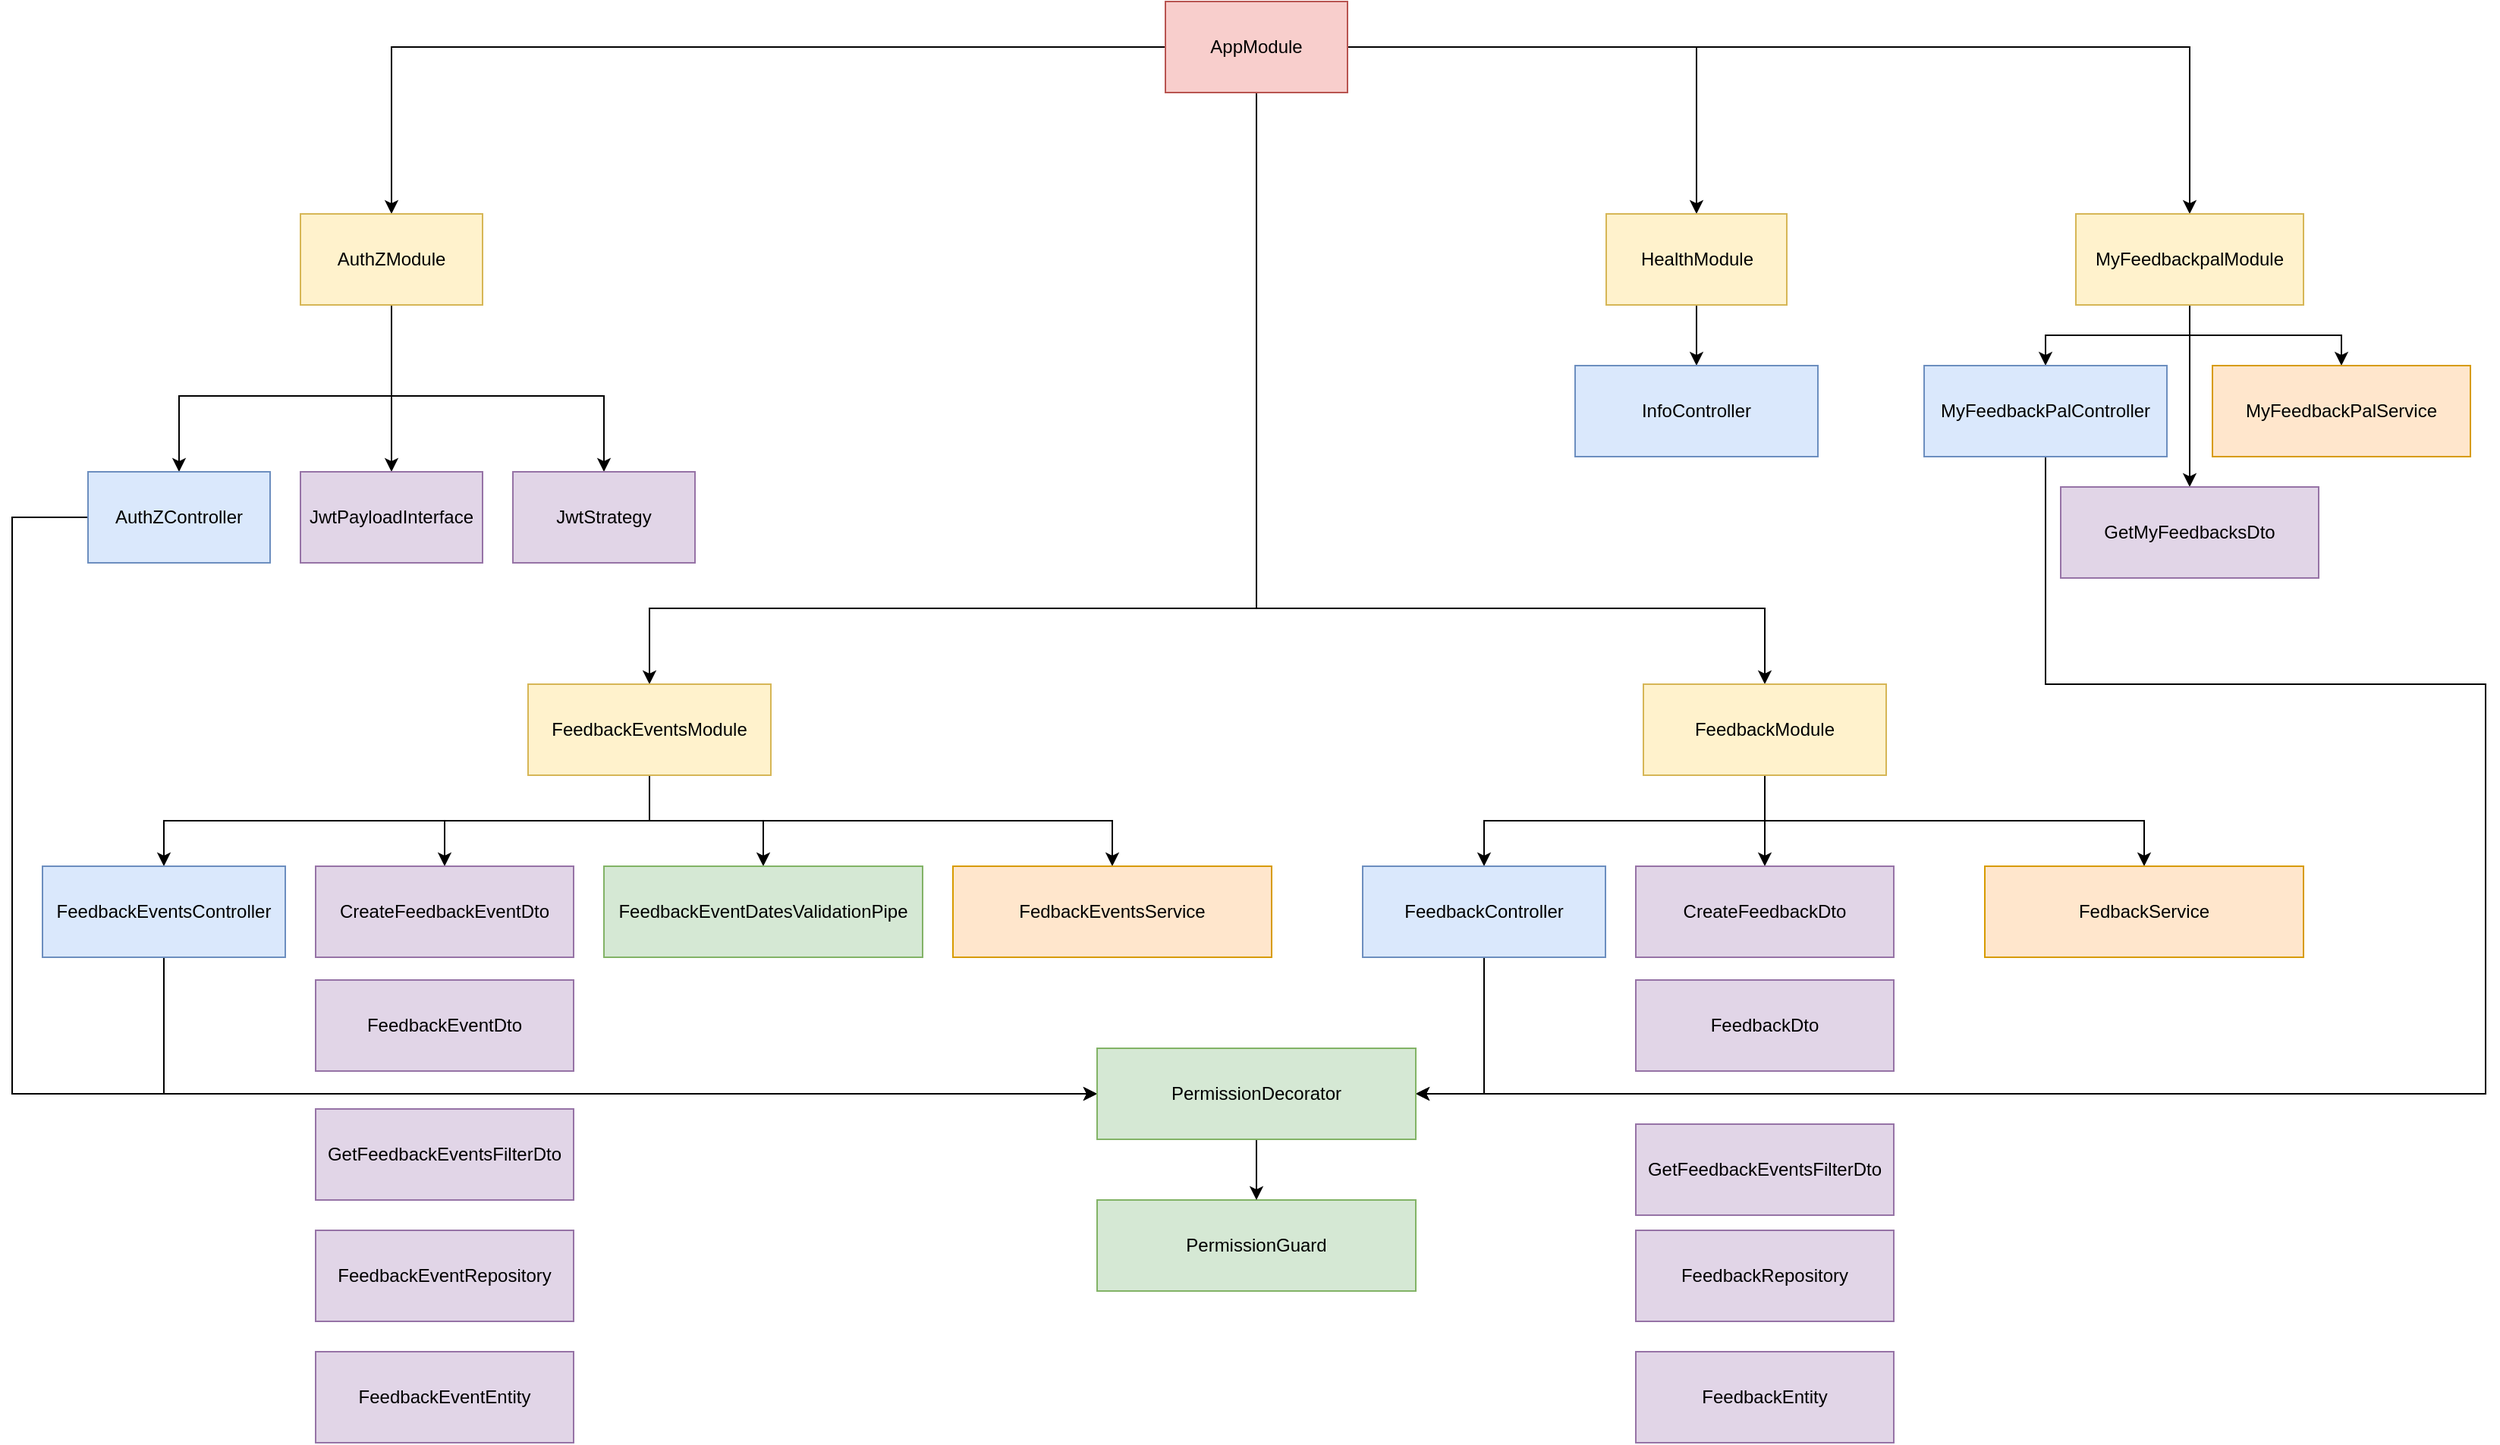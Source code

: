 <mxfile version="13.9.9" type="device" pages="2"><diagram id="m_OUhjI2G5GBgAwFCVLz" name="Architecture"><mxGraphModel dx="1946" dy="1081" grid="1" gridSize="10" guides="1" tooltips="1" connect="1" arrows="1" fold="1" page="1" pageScale="1" pageWidth="827" pageHeight="1169" math="0" shadow="0"><root><mxCell id="0"/><mxCell id="1" parent="0"/><mxCell id="Dz_Jvf_9gX03jx3tqDaw-41" style="edgeStyle=orthogonalEdgeStyle;rounded=0;orthogonalLoop=1;jettySize=auto;html=1;entryX=0.5;entryY=0;entryDx=0;entryDy=0;" edge="1" parent="1" source="S71YdtYNQO64w7mzU4Tc-3" target="Dz_Jvf_9gX03jx3tqDaw-1"><mxGeometry relative="1" as="geometry"/></mxCell><mxCell id="Dz_Jvf_9gX03jx3tqDaw-42" style="edgeStyle=orthogonalEdgeStyle;rounded=0;orthogonalLoop=1;jettySize=auto;html=1;entryX=0.5;entryY=0;entryDx=0;entryDy=0;" edge="1" parent="1" source="S71YdtYNQO64w7mzU4Tc-3" target="Dz_Jvf_9gX03jx3tqDaw-9"><mxGeometry relative="1" as="geometry"><Array as="points"><mxPoint x="830" y="420"/><mxPoint x="430" y="420"/></Array></mxGeometry></mxCell><mxCell id="Dz_Jvf_9gX03jx3tqDaw-43" style="edgeStyle=orthogonalEdgeStyle;rounded=0;orthogonalLoop=1;jettySize=auto;html=1;entryX=0.5;entryY=0;entryDx=0;entryDy=0;" edge="1" parent="1" source="S71YdtYNQO64w7mzU4Tc-3" target="Dz_Jvf_9gX03jx3tqDaw-31"><mxGeometry relative="1" as="geometry"><Array as="points"><mxPoint x="830" y="420"/><mxPoint x="1165" y="420"/></Array></mxGeometry></mxCell><mxCell id="Dz_Jvf_9gX03jx3tqDaw-49" style="edgeStyle=orthogonalEdgeStyle;rounded=0;orthogonalLoop=1;jettySize=auto;html=1;" edge="1" parent="1" source="S71YdtYNQO64w7mzU4Tc-3" target="Dz_Jvf_9gX03jx3tqDaw-11"><mxGeometry relative="1" as="geometry"/></mxCell><mxCell id="Dz_Jvf_9gX03jx3tqDaw-57" style="edgeStyle=orthogonalEdgeStyle;rounded=0;orthogonalLoop=1;jettySize=auto;html=1;entryX=0.5;entryY=0;entryDx=0;entryDy=0;" edge="1" parent="1" source="S71YdtYNQO64w7mzU4Tc-3" target="Dz_Jvf_9gX03jx3tqDaw-12"><mxGeometry relative="1" as="geometry"/></mxCell><mxCell id="S71YdtYNQO64w7mzU4Tc-3" value="AppModule" style="rounded=0;whiteSpace=wrap;html=1;fillColor=#f8cecc;strokeColor=#b85450;" parent="1" vertex="1"><mxGeometry x="770" y="20" width="120" height="60" as="geometry"/></mxCell><mxCell id="Dz_Jvf_9gX03jx3tqDaw-6" style="edgeStyle=orthogonalEdgeStyle;rounded=0;orthogonalLoop=1;jettySize=auto;html=1;" edge="1" parent="1" source="Dz_Jvf_9gX03jx3tqDaw-1" target="Dz_Jvf_9gX03jx3tqDaw-2"><mxGeometry relative="1" as="geometry"><Array as="points"><mxPoint x="260" y="280"/><mxPoint x="120" y="280"/></Array></mxGeometry></mxCell><mxCell id="Dz_Jvf_9gX03jx3tqDaw-7" style="edgeStyle=orthogonalEdgeStyle;rounded=0;orthogonalLoop=1;jettySize=auto;html=1;entryX=0.5;entryY=0;entryDx=0;entryDy=0;" edge="1" parent="1" source="Dz_Jvf_9gX03jx3tqDaw-1" target="Dz_Jvf_9gX03jx3tqDaw-4"><mxGeometry relative="1" as="geometry"/></mxCell><mxCell id="Dz_Jvf_9gX03jx3tqDaw-8" style="edgeStyle=orthogonalEdgeStyle;rounded=0;orthogonalLoop=1;jettySize=auto;html=1;" edge="1" parent="1" source="Dz_Jvf_9gX03jx3tqDaw-1" target="Dz_Jvf_9gX03jx3tqDaw-5"><mxGeometry relative="1" as="geometry"><Array as="points"><mxPoint x="260" y="280"/><mxPoint x="400" y="280"/></Array></mxGeometry></mxCell><mxCell id="Dz_Jvf_9gX03jx3tqDaw-1" value="AuthZModule" style="rounded=0;whiteSpace=wrap;html=1;fillColor=#fff2cc;strokeColor=#d6b656;" vertex="1" parent="1"><mxGeometry x="200" y="160" width="120" height="60" as="geometry"/></mxCell><mxCell id="Dz_Jvf_9gX03jx3tqDaw-66" style="edgeStyle=orthogonalEdgeStyle;rounded=0;orthogonalLoop=1;jettySize=auto;html=1;" edge="1" parent="1" source="Dz_Jvf_9gX03jx3tqDaw-2" target="Dz_Jvf_9gX03jx3tqDaw-61"><mxGeometry relative="1" as="geometry"><Array as="points"><mxPoint x="10" y="360"/><mxPoint x="10" y="740"/></Array></mxGeometry></mxCell><mxCell id="Dz_Jvf_9gX03jx3tqDaw-2" value="AuthZController" style="rounded=0;whiteSpace=wrap;html=1;fillColor=#dae8fc;strokeColor=#6c8ebf;" vertex="1" parent="1"><mxGeometry x="60" y="330" width="120" height="60" as="geometry"/></mxCell><mxCell id="Dz_Jvf_9gX03jx3tqDaw-4" value="JwtPayloadInterface" style="rounded=0;whiteSpace=wrap;html=1;fillColor=#e1d5e7;strokeColor=#9673a6;" vertex="1" parent="1"><mxGeometry x="200" y="330" width="120" height="60" as="geometry"/></mxCell><mxCell id="Dz_Jvf_9gX03jx3tqDaw-5" value="JwtStrategy" style="rounded=0;whiteSpace=wrap;html=1;fillColor=#e1d5e7;strokeColor=#9673a6;" vertex="1" parent="1"><mxGeometry x="340" y="330" width="120" height="60" as="geometry"/></mxCell><mxCell id="Dz_Jvf_9gX03jx3tqDaw-20" style="edgeStyle=orthogonalEdgeStyle;rounded=0;orthogonalLoop=1;jettySize=auto;html=1;" edge="1" parent="1" source="Dz_Jvf_9gX03jx3tqDaw-9" target="Dz_Jvf_9gX03jx3tqDaw-14"><mxGeometry relative="1" as="geometry"/></mxCell><mxCell id="Dz_Jvf_9gX03jx3tqDaw-21" style="edgeStyle=orthogonalEdgeStyle;rounded=0;orthogonalLoop=1;jettySize=auto;html=1;" edge="1" parent="1" source="Dz_Jvf_9gX03jx3tqDaw-9" target="Dz_Jvf_9gX03jx3tqDaw-17"><mxGeometry relative="1" as="geometry"/></mxCell><mxCell id="Dz_Jvf_9gX03jx3tqDaw-22" style="edgeStyle=orthogonalEdgeStyle;rounded=0;orthogonalLoop=1;jettySize=auto;html=1;" edge="1" parent="1" source="Dz_Jvf_9gX03jx3tqDaw-9" target="Dz_Jvf_9gX03jx3tqDaw-18"><mxGeometry relative="1" as="geometry"><Array as="points"><mxPoint x="430" y="560"/><mxPoint x="735" y="560"/></Array></mxGeometry></mxCell><mxCell id="Dz_Jvf_9gX03jx3tqDaw-24" style="edgeStyle=orthogonalEdgeStyle;rounded=0;orthogonalLoop=1;jettySize=auto;html=1;" edge="1" parent="1" source="Dz_Jvf_9gX03jx3tqDaw-9" target="Dz_Jvf_9gX03jx3tqDaw-13"><mxGeometry relative="1" as="geometry"><Array as="points"><mxPoint x="430" y="560"/><mxPoint x="110" y="560"/></Array></mxGeometry></mxCell><mxCell id="Dz_Jvf_9gX03jx3tqDaw-9" value="FeedbackEventsModule" style="rounded=0;whiteSpace=wrap;html=1;fillColor=#fff2cc;strokeColor=#d6b656;" vertex="1" parent="1"><mxGeometry x="350" y="470" width="160" height="60" as="geometry"/></mxCell><mxCell id="Dz_Jvf_9gX03jx3tqDaw-48" style="edgeStyle=orthogonalEdgeStyle;rounded=0;orthogonalLoop=1;jettySize=auto;html=1;" edge="1" parent="1" source="Dz_Jvf_9gX03jx3tqDaw-11" target="Dz_Jvf_9gX03jx3tqDaw-47"><mxGeometry relative="1" as="geometry"/></mxCell><mxCell id="Dz_Jvf_9gX03jx3tqDaw-11" value="HealthModule" style="rounded=0;whiteSpace=wrap;html=1;fillColor=#fff2cc;strokeColor=#d6b656;" vertex="1" parent="1"><mxGeometry x="1060.5" y="160" width="119" height="60" as="geometry"/></mxCell><mxCell id="Dz_Jvf_9gX03jx3tqDaw-55" style="edgeStyle=orthogonalEdgeStyle;rounded=0;orthogonalLoop=1;jettySize=auto;html=1;entryX=0.5;entryY=0;entryDx=0;entryDy=0;" edge="1" parent="1" source="Dz_Jvf_9gX03jx3tqDaw-12" target="Dz_Jvf_9gX03jx3tqDaw-52"><mxGeometry relative="1" as="geometry"/></mxCell><mxCell id="Dz_Jvf_9gX03jx3tqDaw-56" style="edgeStyle=orthogonalEdgeStyle;rounded=0;orthogonalLoop=1;jettySize=auto;html=1;entryX=0.5;entryY=0;entryDx=0;entryDy=0;" edge="1" parent="1" source="Dz_Jvf_9gX03jx3tqDaw-12" target="Dz_Jvf_9gX03jx3tqDaw-53"><mxGeometry relative="1" as="geometry"/></mxCell><mxCell id="Dz_Jvf_9gX03jx3tqDaw-59" style="edgeStyle=orthogonalEdgeStyle;rounded=0;orthogonalLoop=1;jettySize=auto;html=1;entryX=0.5;entryY=0;entryDx=0;entryDy=0;" edge="1" parent="1" source="Dz_Jvf_9gX03jx3tqDaw-12" target="Dz_Jvf_9gX03jx3tqDaw-58"><mxGeometry relative="1" as="geometry"/></mxCell><mxCell id="Dz_Jvf_9gX03jx3tqDaw-12" value="MyFeedbackpalModule" style="rounded=0;whiteSpace=wrap;html=1;fillColor=#fff2cc;strokeColor=#d6b656;" vertex="1" parent="1"><mxGeometry x="1370" y="160" width="150" height="60" as="geometry"/></mxCell><mxCell id="Dz_Jvf_9gX03jx3tqDaw-67" style="edgeStyle=orthogonalEdgeStyle;rounded=0;orthogonalLoop=1;jettySize=auto;html=1;entryX=0;entryY=0.5;entryDx=0;entryDy=0;" edge="1" parent="1" source="Dz_Jvf_9gX03jx3tqDaw-13" target="Dz_Jvf_9gX03jx3tqDaw-61"><mxGeometry relative="1" as="geometry"><Array as="points"><mxPoint x="110" y="740"/></Array></mxGeometry></mxCell><mxCell id="Dz_Jvf_9gX03jx3tqDaw-13" value="FeedbackEventsController" style="rounded=0;whiteSpace=wrap;html=1;fillColor=#dae8fc;strokeColor=#6c8ebf;" vertex="1" parent="1"><mxGeometry x="30" y="590" width="160" height="60" as="geometry"/></mxCell><mxCell id="Dz_Jvf_9gX03jx3tqDaw-14" value="CreateFeedbackEventDto" style="rounded=0;whiteSpace=wrap;html=1;fillColor=#e1d5e7;strokeColor=#9673a6;" vertex="1" parent="1"><mxGeometry x="210" y="590" width="170" height="60" as="geometry"/></mxCell><mxCell id="Dz_Jvf_9gX03jx3tqDaw-15" value="FeedbackEventDto" style="rounded=0;whiteSpace=wrap;html=1;fillColor=#e1d5e7;strokeColor=#9673a6;" vertex="1" parent="1"><mxGeometry x="210" y="665" width="170" height="60" as="geometry"/></mxCell><mxCell id="Dz_Jvf_9gX03jx3tqDaw-16" value="GetFeedbackEventsFilterDto" style="rounded=0;whiteSpace=wrap;html=1;fillColor=#e1d5e7;strokeColor=#9673a6;" vertex="1" parent="1"><mxGeometry x="210" y="750" width="170" height="60" as="geometry"/></mxCell><mxCell id="Dz_Jvf_9gX03jx3tqDaw-17" value="FeedbackEventDatesValidationPipe" style="rounded=0;whiteSpace=wrap;html=1;fillColor=#d5e8d4;strokeColor=#82b366;" vertex="1" parent="1"><mxGeometry x="400" y="590" width="210" height="60" as="geometry"/></mxCell><mxCell id="Dz_Jvf_9gX03jx3tqDaw-18" value="FedbackEventsService" style="rounded=0;whiteSpace=wrap;html=1;fillColor=#ffe6cc;strokeColor=#d79b00;" vertex="1" parent="1"><mxGeometry x="630" y="590" width="210" height="60" as="geometry"/></mxCell><mxCell id="Dz_Jvf_9gX03jx3tqDaw-25" value="FeedbackEventRepository" style="rounded=0;whiteSpace=wrap;html=1;fillColor=#e1d5e7;strokeColor=#9673a6;" vertex="1" parent="1"><mxGeometry x="210" y="830" width="170" height="60" as="geometry"/></mxCell><mxCell id="Dz_Jvf_9gX03jx3tqDaw-26" value="FeedbackEventEntity" style="rounded=0;whiteSpace=wrap;html=1;fillColor=#e1d5e7;strokeColor=#9673a6;" vertex="1" parent="1"><mxGeometry x="210" y="910" width="170" height="60" as="geometry"/></mxCell><mxCell id="Dz_Jvf_9gX03jx3tqDaw-44" style="edgeStyle=orthogonalEdgeStyle;rounded=0;orthogonalLoop=1;jettySize=auto;html=1;entryX=0.5;entryY=0;entryDx=0;entryDy=0;" edge="1" parent="1" source="Dz_Jvf_9gX03jx3tqDaw-31" target="Dz_Jvf_9gX03jx3tqDaw-32"><mxGeometry relative="1" as="geometry"><Array as="points"><mxPoint x="1165" y="560"/><mxPoint x="980" y="560"/></Array></mxGeometry></mxCell><mxCell id="Dz_Jvf_9gX03jx3tqDaw-45" style="edgeStyle=orthogonalEdgeStyle;rounded=0;orthogonalLoop=1;jettySize=auto;html=1;entryX=0.5;entryY=0;entryDx=0;entryDy=0;" edge="1" parent="1" source="Dz_Jvf_9gX03jx3tqDaw-31" target="Dz_Jvf_9gX03jx3tqDaw-33"><mxGeometry relative="1" as="geometry"/></mxCell><mxCell id="Dz_Jvf_9gX03jx3tqDaw-46" style="edgeStyle=orthogonalEdgeStyle;rounded=0;orthogonalLoop=1;jettySize=auto;html=1;" edge="1" parent="1" source="Dz_Jvf_9gX03jx3tqDaw-31" target="Dz_Jvf_9gX03jx3tqDaw-37"><mxGeometry relative="1" as="geometry"><Array as="points"><mxPoint x="1165" y="560"/><mxPoint x="1415" y="560"/></Array></mxGeometry></mxCell><mxCell id="Dz_Jvf_9gX03jx3tqDaw-31" value="FeedbackModule" style="rounded=0;whiteSpace=wrap;html=1;fillColor=#fff2cc;strokeColor=#d6b656;" vertex="1" parent="1"><mxGeometry x="1085" y="470" width="160" height="60" as="geometry"/></mxCell><mxCell id="Dz_Jvf_9gX03jx3tqDaw-68" style="edgeStyle=orthogonalEdgeStyle;rounded=0;orthogonalLoop=1;jettySize=auto;html=1;entryX=1;entryY=0.5;entryDx=0;entryDy=0;" edge="1" parent="1" source="Dz_Jvf_9gX03jx3tqDaw-32" target="Dz_Jvf_9gX03jx3tqDaw-61"><mxGeometry relative="1" as="geometry"/></mxCell><mxCell id="Dz_Jvf_9gX03jx3tqDaw-32" value="FeedbackController" style="rounded=0;whiteSpace=wrap;html=1;fillColor=#dae8fc;strokeColor=#6c8ebf;" vertex="1" parent="1"><mxGeometry x="900" y="590" width="160" height="60" as="geometry"/></mxCell><mxCell id="Dz_Jvf_9gX03jx3tqDaw-33" value="CreateFeedbackDto" style="rounded=0;whiteSpace=wrap;html=1;fillColor=#e1d5e7;strokeColor=#9673a6;" vertex="1" parent="1"><mxGeometry x="1080" y="590" width="170" height="60" as="geometry"/></mxCell><mxCell id="Dz_Jvf_9gX03jx3tqDaw-34" value="FeedbackDto" style="rounded=0;whiteSpace=wrap;html=1;fillColor=#e1d5e7;strokeColor=#9673a6;" vertex="1" parent="1"><mxGeometry x="1080" y="665" width="170" height="60" as="geometry"/></mxCell><mxCell id="Dz_Jvf_9gX03jx3tqDaw-35" value="GetFeedbackEventsFilterDto" style="rounded=0;whiteSpace=wrap;html=1;fillColor=#e1d5e7;strokeColor=#9673a6;" vertex="1" parent="1"><mxGeometry x="1080" y="760" width="170" height="60" as="geometry"/></mxCell><mxCell id="Dz_Jvf_9gX03jx3tqDaw-37" value="FedbackService" style="rounded=0;whiteSpace=wrap;html=1;fillColor=#ffe6cc;strokeColor=#d79b00;" vertex="1" parent="1"><mxGeometry x="1310" y="590" width="210" height="60" as="geometry"/></mxCell><mxCell id="Dz_Jvf_9gX03jx3tqDaw-38" value="FeedbackRepository" style="rounded=0;whiteSpace=wrap;html=1;fillColor=#e1d5e7;strokeColor=#9673a6;" vertex="1" parent="1"><mxGeometry x="1080" y="830" width="170" height="60" as="geometry"/></mxCell><mxCell id="Dz_Jvf_9gX03jx3tqDaw-39" value="FeedbackEntity" style="rounded=0;whiteSpace=wrap;html=1;fillColor=#e1d5e7;strokeColor=#9673a6;" vertex="1" parent="1"><mxGeometry x="1080" y="910" width="170" height="60" as="geometry"/></mxCell><mxCell id="Dz_Jvf_9gX03jx3tqDaw-47" value="InfoController" style="rounded=0;whiteSpace=wrap;html=1;fillColor=#dae8fc;strokeColor=#6c8ebf;" vertex="1" parent="1"><mxGeometry x="1040" y="260" width="160" height="60" as="geometry"/></mxCell><mxCell id="Dz_Jvf_9gX03jx3tqDaw-69" style="edgeStyle=orthogonalEdgeStyle;rounded=0;orthogonalLoop=1;jettySize=auto;html=1;entryX=1;entryY=0.5;entryDx=0;entryDy=0;" edge="1" parent="1" source="Dz_Jvf_9gX03jx3tqDaw-52" target="Dz_Jvf_9gX03jx3tqDaw-61"><mxGeometry relative="1" as="geometry"><Array as="points"><mxPoint x="1350" y="470"/><mxPoint x="1640" y="470"/><mxPoint x="1640" y="740"/></Array></mxGeometry></mxCell><mxCell id="Dz_Jvf_9gX03jx3tqDaw-52" value="MyFeedbackPalController" style="rounded=0;whiteSpace=wrap;html=1;fillColor=#dae8fc;strokeColor=#6c8ebf;" vertex="1" parent="1"><mxGeometry x="1270" y="260" width="160" height="60" as="geometry"/></mxCell><mxCell id="Dz_Jvf_9gX03jx3tqDaw-53" value="MyFeedbackPalService" style="rounded=0;whiteSpace=wrap;html=1;fillColor=#ffe6cc;strokeColor=#d79b00;" vertex="1" parent="1"><mxGeometry x="1460" y="260" width="170" height="60" as="geometry"/></mxCell><mxCell id="Dz_Jvf_9gX03jx3tqDaw-58" value="GetMyFeedbacksDto" style="rounded=0;whiteSpace=wrap;html=1;fillColor=#e1d5e7;strokeColor=#9673a6;" vertex="1" parent="1"><mxGeometry x="1360" y="340" width="170" height="60" as="geometry"/></mxCell><mxCell id="Dz_Jvf_9gX03jx3tqDaw-60" value="PermissionGuard" style="rounded=0;whiteSpace=wrap;html=1;fillColor=#d5e8d4;strokeColor=#82b366;" vertex="1" parent="1"><mxGeometry x="725" y="810" width="210" height="60" as="geometry"/></mxCell><mxCell id="Dz_Jvf_9gX03jx3tqDaw-65" style="edgeStyle=orthogonalEdgeStyle;rounded=0;orthogonalLoop=1;jettySize=auto;html=1;entryX=0.5;entryY=0;entryDx=0;entryDy=0;" edge="1" parent="1" source="Dz_Jvf_9gX03jx3tqDaw-61" target="Dz_Jvf_9gX03jx3tqDaw-60"><mxGeometry relative="1" as="geometry"/></mxCell><mxCell id="Dz_Jvf_9gX03jx3tqDaw-61" value="PermissionDecorator" style="rounded=0;whiteSpace=wrap;html=1;fillColor=#d5e8d4;strokeColor=#82b366;" vertex="1" parent="1"><mxGeometry x="725" y="710" width="210" height="60" as="geometry"/></mxCell></root></mxGraphModel></diagram><diagram id="3yvKziDZYBmyx85XIIpG" name="Events Data Model"><mxGraphModel dx="2066" dy="1265" grid="1" gridSize="10" guides="1" tooltips="1" connect="1" arrows="1" fold="1" page="1" pageScale="1" pageWidth="827" pageHeight="1169" math="0" shadow="0"><root><mxCell id="32qWJj-KPSrE0do_Nls_-0"/><mxCell id="32qWJj-KPSrE0do_Nls_-1" parent="32qWJj-KPSrE0do_Nls_-0"/><mxCell id="32qWJj-KPSrE0do_Nls_-2" value="&lt;p style=&quot;margin: 0px ; margin-top: 4px ; text-align: center&quot;&gt;&lt;i&gt;&amp;lt;&amp;lt;Interface&amp;gt;&amp;gt;&lt;/i&gt;&lt;br&gt;&lt;b&gt;FeedbackEvent&lt;/b&gt;&lt;/p&gt;&lt;hr size=&quot;1&quot;&gt;&lt;p style=&quot;margin: 0px ; margin-left: 4px&quot;&gt;+ id: string&lt;/p&gt;&lt;p style=&quot;margin: 0px ; margin-left: 4px&quot;&gt;+ name: string&lt;br&gt;+ description: string&lt;/p&gt;&lt;p style=&quot;margin: 0px ; margin-left: 4px&quot;&gt;+ validFrom: Date&lt;/p&gt;&lt;p style=&quot;margin: 0px ; margin-left: 4px&quot;&gt;+ validTo: Date&lt;/p&gt;&lt;p style=&quot;margin: 0px ; margin-left: 4px&quot;&gt;+ createBy: string&lt;/p&gt;&lt;p style=&quot;margin: 0px ; margin-left: 4px&quot;&gt;+ lastCreated: Date&lt;/p&gt;&lt;p style=&quot;margin: 0px ; margin-left: 4px&quot;&gt;+ lastUpdated: Date&lt;/p&gt;&lt;p style=&quot;margin: 0px ; margin-left: 4px&quot;&gt;&lt;br&gt;&lt;/p&gt;" style="verticalAlign=top;align=left;overflow=fill;fontSize=12;fontFamily=Helvetica;html=1;fillColor=#ffe6cc;strokeColor=#d79b00;" parent="32qWJj-KPSrE0do_Nls_-1" vertex="1"><mxGeometry x="330" y="50" width="190" height="180" as="geometry"/></mxCell><mxCell id="1YKCq3w4x7hiobmi0LuE-0" value="CreateEventDto" style="swimlane;fontStyle=0;childLayout=stackLayout;horizontal=1;startSize=26;fillColor=#dae8fc;horizontalStack=0;resizeParent=1;resizeParentMax=0;resizeLast=0;collapsible=1;marginBottom=0;strokeColor=#6c8ebf;" parent="32qWJj-KPSrE0do_Nls_-1" vertex="1"><mxGeometry x="295" y="350" width="260" height="130" as="geometry"/></mxCell><mxCell id="1YKCq3w4x7hiobmi0LuE-1" value="+ name: string&#10;+ description: string&#10;+ validFrom: Date&#10;+ validTo: Date&#10;+ createdBy: string" style="text;strokeColor=#6c8ebf;fillColor=#dae8fc;align=left;verticalAlign=top;spacingLeft=4;spacingRight=4;overflow=hidden;rotatable=0;points=[[0,0.5],[1,0.5]];portConstraint=eastwest;" parent="1YKCq3w4x7hiobmi0LuE-0" vertex="1"><mxGeometry y="26" width="260" height="104" as="geometry"/></mxCell></root></mxGraphModel></diagram></mxfile>